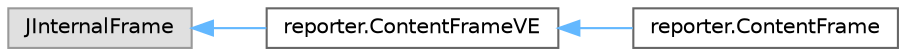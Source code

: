 digraph "Graphical Class Hierarchy"
{
 // LATEX_PDF_SIZE
  bgcolor="transparent";
  edge [fontname=Helvetica,fontsize=10,labelfontname=Helvetica,labelfontsize=10];
  node [fontname=Helvetica,fontsize=10,shape=box,height=0.2,width=0.4];
  rankdir="LR";
  Node0 [id="Node000000",label="JInternalFrame",height=0.2,width=0.4,color="grey60", fillcolor="#E0E0E0", style="filled",tooltip=" "];
  Node0 -> Node1 [id="edge49_Node000000_Node000001",dir="back",color="steelblue1",style="solid",tooltip=" "];
  Node1 [id="Node000001",label="reporter.ContentFrameVE",height=0.2,width=0.4,color="grey40", fillcolor="white", style="filled",URL="$classreporter_1_1_content_frame_v_e.html",tooltip=" "];
  Node1 -> Node2 [id="edge50_Node000001_Node000002",dir="back",color="steelblue1",style="solid",tooltip=" "];
  Node2 [id="Node000002",label="reporter.ContentFrame",height=0.2,width=0.4,color="grey40", fillcolor="white", style="filled",URL="$classreporter_1_1_content_frame.html",tooltip=" "];
}

